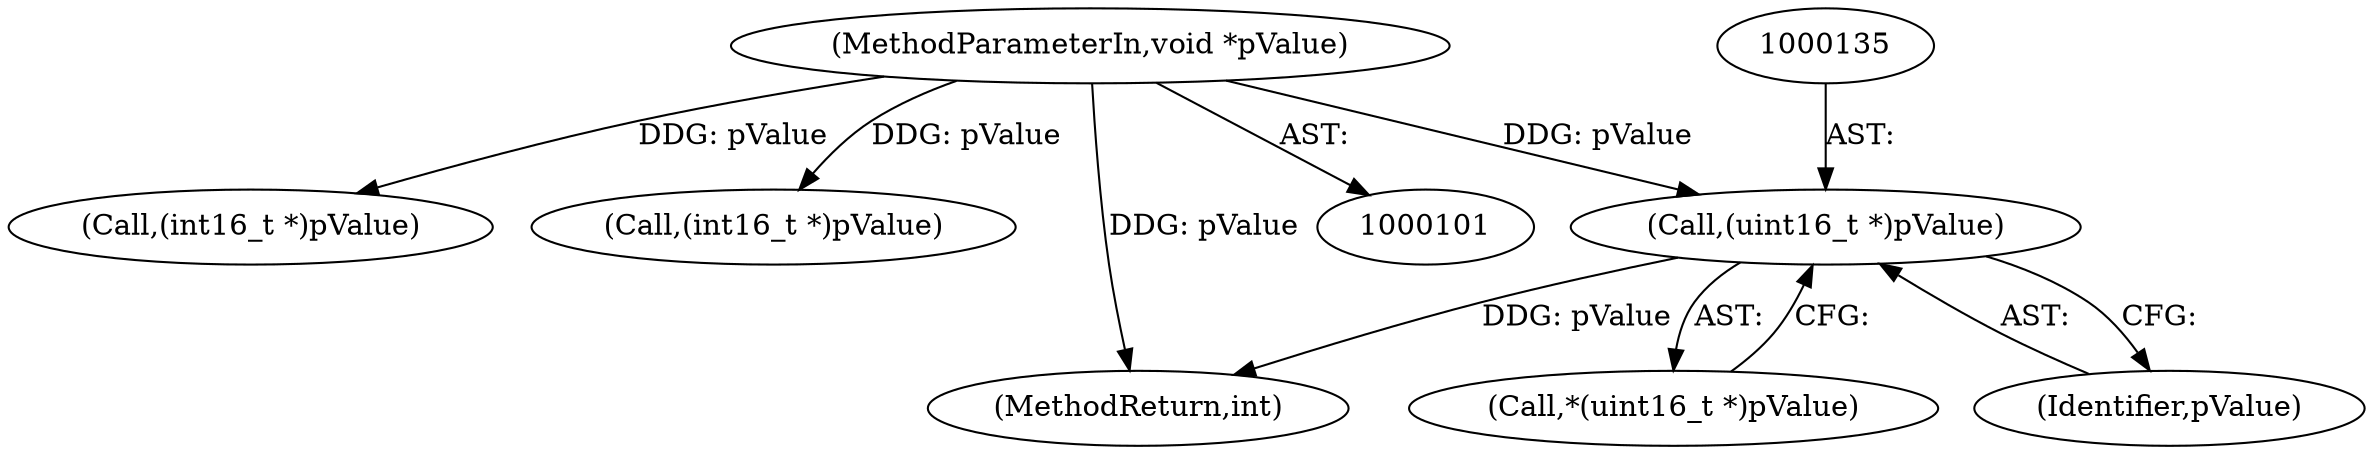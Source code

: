 digraph "0_Android_321ea5257e37c8edb26e66fe4ee78cca4cd915fe_0@pointer" {
"1000134" [label="(Call,(uint16_t *)pValue)"];
"1000104" [label="(MethodParameterIn,void *pValue)"];
"1000136" [label="(Identifier,pValue)"];
"1000133" [label="(Call,*(uint16_t *)pValue)"];
"1000165" [label="(Call,(int16_t *)pValue)"];
"1000134" [label="(Call,(uint16_t *)pValue)"];
"1000188" [label="(Call,(int16_t *)pValue)"];
"1000268" [label="(MethodReturn,int)"];
"1000104" [label="(MethodParameterIn,void *pValue)"];
"1000134" -> "1000133"  [label="AST: "];
"1000134" -> "1000136"  [label="CFG: "];
"1000135" -> "1000134"  [label="AST: "];
"1000136" -> "1000134"  [label="AST: "];
"1000133" -> "1000134"  [label="CFG: "];
"1000134" -> "1000268"  [label="DDG: pValue"];
"1000104" -> "1000134"  [label="DDG: pValue"];
"1000104" -> "1000101"  [label="AST: "];
"1000104" -> "1000268"  [label="DDG: pValue"];
"1000104" -> "1000165"  [label="DDG: pValue"];
"1000104" -> "1000188"  [label="DDG: pValue"];
}
